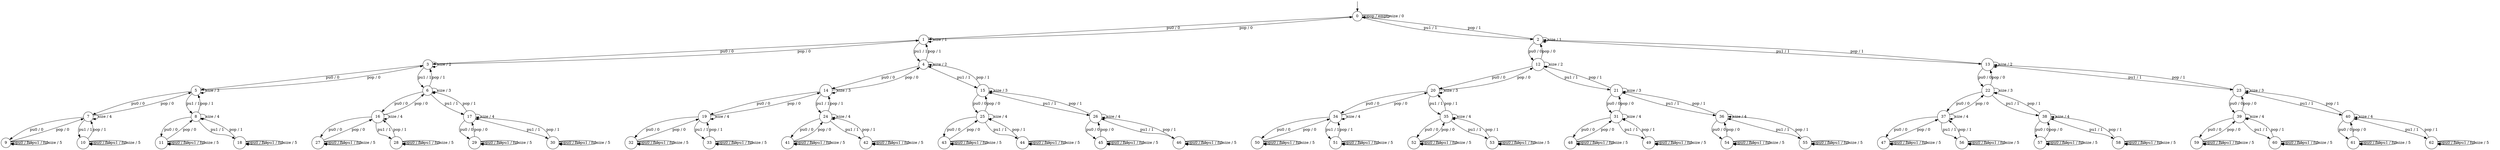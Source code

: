 digraph g {

	s0 [shape="circle" label="0"];
	s1 [shape="circle" label="1"];
	s2 [shape="circle" label="2"];
	s3 [shape="circle" label="3"];
	s4 [shape="circle" label="4"];
	s5 [shape="circle" label="5"];
	s6 [shape="circle" label="6"];
	s7 [shape="circle" label="7"];
	s8 [shape="circle" label="8"];
	s9 [shape="circle" label="9"];
	s10 [shape="circle" label="10"];
	s11 [shape="circle" label="11"];
	s12 [shape="circle" label="12"];
	s13 [shape="circle" label="13"];
	s14 [shape="circle" label="14"];
	s15 [shape="circle" label="15"];
	s16 [shape="circle" label="16"];
	s17 [shape="circle" label="17"];
	s18 [shape="circle" label="18"];
	s19 [shape="circle" label="19"];
	s20 [shape="circle" label="20"];
	s21 [shape="circle" label="21"];
	s22 [shape="circle" label="22"];
	s23 [shape="circle" label="23"];
	s24 [shape="circle" label="24"];
	s25 [shape="circle" label="25"];
	s26 [shape="circle" label="26"];
	s27 [shape="circle" label="27"];
	s28 [shape="circle" label="28"];
	s29 [shape="circle" label="29"];
	s30 [shape="circle" label="30"];
	s31 [shape="circle" label="31"];
	s32 [shape="circle" label="32"];
	s33 [shape="circle" label="33"];
	s34 [shape="circle" label="34"];
	s35 [shape="circle" label="35"];
	s36 [shape="circle" label="36"];
	s37 [shape="circle" label="37"];
	s38 [shape="circle" label="38"];
	s39 [shape="circle" label="39"];
	s40 [shape="circle" label="40"];
	s41 [shape="circle" label="41"];
	s42 [shape="circle" label="42"];
	s43 [shape="circle" label="43"];
	s44 [shape="circle" label="44"];
	s45 [shape="circle" label="45"];
	s46 [shape="circle" label="46"];
	s47 [shape="circle" label="47"];
	s48 [shape="circle" label="48"];
	s49 [shape="circle" label="49"];
	s50 [shape="circle" label="50"];
	s51 [shape="circle" label="51"];
	s52 [shape="circle" label="52"];
	s53 [shape="circle" label="53"];
	s54 [shape="circle" label="54"];
	s55 [shape="circle" label="55"];
	s56 [shape="circle" label="56"];
	s57 [shape="circle" label="57"];
	s58 [shape="circle" label="58"];
	s59 [shape="circle" label="59"];
	s60 [shape="circle" label="60"];
	s61 [shape="circle" label="61"];
	s62 [shape="circle" label="62"];
	s0 -> s1 [label="pu0 / 0"];
	s0 -> s2 [label="pu1 / 1"];
	s0 -> s0 [label="pop / empty"];
	s0 -> s0 [label="size / 0"];
	s1 -> s3 [label="pu0 / 0"];
	s1 -> s4 [label="pu1 / 1"];
	s1 -> s0 [label="pop / 0"];
	s1 -> s1 [label="size / 1"];
	s2 -> s12 [label="pu0 / 0"];
	s2 -> s13 [label="pu1 / 1"];
	s2 -> s0 [label="pop / 1"];
	s2 -> s2 [label="size / 1"];
	s3 -> s5 [label="pu0 / 0"];
	s3 -> s6 [label="pu1 / 1"];
	s3 -> s1 [label="pop / 0"];
	s3 -> s3 [label="size / 2"];
	s4 -> s14 [label="pu0 / 0"];
	s4 -> s15 [label="pu1 / 1"];
	s4 -> s1 [label="pop / 1"];
	s4 -> s4 [label="size / 2"];
	s5 -> s7 [label="pu0 / 0"];
	s5 -> s8 [label="pu1 / 1"];
	s5 -> s3 [label="pop / 0"];
	s5 -> s5 [label="size / 3"];
	s6 -> s16 [label="pu0 / 0"];
	s6 -> s17 [label="pu1 / 1"];
	s6 -> s3 [label="pop / 1"];
	s6 -> s6 [label="size / 3"];
	s7 -> s9 [label="pu0 / 0"];
	s7 -> s10 [label="pu1 / 1"];
	s7 -> s5 [label="pop / 0"];
	s7 -> s7 [label="size / 4"];
	s8 -> s11 [label="pu0 / 0"];
	s8 -> s18 [label="pu1 / 1"];
	s8 -> s5 [label="pop / 1"];
	s8 -> s8 [label="size / 4"];
	s9 -> s9 [label="pu0 / ful"];
	s9 -> s9 [label="pu1 / ful"];
	s9 -> s7 [label="pop / 0"];
	s9 -> s9 [label="size / 5"];
	s10 -> s10 [label="pu0 / ful"];
	s10 -> s10 [label="pu1 / ful"];
	s10 -> s7 [label="pop / 1"];
	s10 -> s10 [label="size / 5"];
	s11 -> s11 [label="pu0 / ful"];
	s11 -> s11 [label="pu1 / ful"];
	s11 -> s8 [label="pop / 0"];
	s11 -> s11 [label="size / 5"];
	s12 -> s20 [label="pu0 / 0"];
	s12 -> s21 [label="pu1 / 1"];
	s12 -> s2 [label="pop / 0"];
	s12 -> s12 [label="size / 2"];
	s13 -> s22 [label="pu0 / 0"];
	s13 -> s23 [label="pu1 / 1"];
	s13 -> s2 [label="pop / 1"];
	s13 -> s13 [label="size / 2"];
	s14 -> s19 [label="pu0 / 0"];
	s14 -> s24 [label="pu1 / 1"];
	s14 -> s4 [label="pop / 0"];
	s14 -> s14 [label="size / 3"];
	s15 -> s25 [label="pu0 / 0"];
	s15 -> s26 [label="pu1 / 1"];
	s15 -> s4 [label="pop / 1"];
	s15 -> s15 [label="size / 3"];
	s16 -> s27 [label="pu0 / 0"];
	s16 -> s28 [label="pu1 / 1"];
	s16 -> s6 [label="pop / 0"];
	s16 -> s16 [label="size / 4"];
	s17 -> s29 [label="pu0 / 0"];
	s17 -> s30 [label="pu1 / 1"];
	s17 -> s6 [label="pop / 1"];
	s17 -> s17 [label="size / 4"];
	s18 -> s18 [label="pu0 / ful"];
	s18 -> s18 [label="pu1 / ful"];
	s18 -> s8 [label="pop / 1"];
	s18 -> s18 [label="size / 5"];
	s19 -> s32 [label="pu0 / 0"];
	s19 -> s33 [label="pu1 / 1"];
	s19 -> s14 [label="pop / 0"];
	s19 -> s19 [label="size / 4"];
	s20 -> s34 [label="pu0 / 0"];
	s20 -> s35 [label="pu1 / 1"];
	s20 -> s12 [label="pop / 0"];
	s20 -> s20 [label="size / 3"];
	s21 -> s31 [label="pu0 / 0"];
	s21 -> s36 [label="pu1 / 1"];
	s21 -> s12 [label="pop / 1"];
	s21 -> s21 [label="size / 3"];
	s22 -> s37 [label="pu0 / 0"];
	s22 -> s38 [label="pu1 / 1"];
	s22 -> s13 [label="pop / 0"];
	s22 -> s22 [label="size / 3"];
	s23 -> s39 [label="pu0 / 0"];
	s23 -> s40 [label="pu1 / 1"];
	s23 -> s13 [label="pop / 1"];
	s23 -> s23 [label="size / 3"];
	s24 -> s41 [label="pu0 / 0"];
	s24 -> s42 [label="pu1 / 1"];
	s24 -> s14 [label="pop / 1"];
	s24 -> s24 [label="size / 4"];
	s25 -> s43 [label="pu0 / 0"];
	s25 -> s44 [label="pu1 / 1"];
	s25 -> s15 [label="pop / 0"];
	s25 -> s25 [label="size / 4"];
	s26 -> s45 [label="pu0 / 0"];
	s26 -> s46 [label="pu1 / 1"];
	s26 -> s15 [label="pop / 1"];
	s26 -> s26 [label="size / 4"];
	s27 -> s27 [label="pu0 / ful"];
	s27 -> s27 [label="pu1 / ful"];
	s27 -> s16 [label="pop / 0"];
	s27 -> s27 [label="size / 5"];
	s28 -> s28 [label="pu0 / ful"];
	s28 -> s28 [label="pu1 / ful"];
	s28 -> s16 [label="pop / 1"];
	s28 -> s28 [label="size / 5"];
	s29 -> s29 [label="pu0 / ful"];
	s29 -> s29 [label="pu1 / ful"];
	s29 -> s17 [label="pop / 0"];
	s29 -> s29 [label="size / 5"];
	s30 -> s30 [label="pu0 / ful"];
	s30 -> s30 [label="pu1 / ful"];
	s30 -> s17 [label="pop / 1"];
	s30 -> s30 [label="size / 5"];
	s31 -> s48 [label="pu0 / 0"];
	s31 -> s49 [label="pu1 / 1"];
	s31 -> s21 [label="pop / 0"];
	s31 -> s31 [label="size / 4"];
	s32 -> s32 [label="pu0 / ful"];
	s32 -> s32 [label="pu1 / ful"];
	s32 -> s19 [label="pop / 0"];
	s32 -> s32 [label="size / 5"];
	s33 -> s33 [label="pu0 / ful"];
	s33 -> s33 [label="pu1 / ful"];
	s33 -> s19 [label="pop / 1"];
	s33 -> s33 [label="size / 5"];
	s34 -> s50 [label="pu0 / 0"];
	s34 -> s51 [label="pu1 / 1"];
	s34 -> s20 [label="pop / 0"];
	s34 -> s34 [label="size / 4"];
	s35 -> s52 [label="pu0 / 0"];
	s35 -> s53 [label="pu1 / 1"];
	s35 -> s20 [label="pop / 1"];
	s35 -> s35 [label="size / 4"];
	s36 -> s54 [label="pu0 / 0"];
	s36 -> s55 [label="pu1 / 1"];
	s36 -> s21 [label="pop / 1"];
	s36 -> s36 [label="size / 4"];
	s37 -> s47 [label="pu0 / 0"];
	s37 -> s56 [label="pu1 / 1"];
	s37 -> s22 [label="pop / 0"];
	s37 -> s37 [label="size / 4"];
	s38 -> s57 [label="pu0 / 0"];
	s38 -> s58 [label="pu1 / 1"];
	s38 -> s22 [label="pop / 1"];
	s38 -> s38 [label="size / 4"];
	s39 -> s59 [label="pu0 / 0"];
	s39 -> s60 [label="pu1 / 1"];
	s39 -> s23 [label="pop / 0"];
	s39 -> s39 [label="size / 4"];
	s40 -> s61 [label="pu0 / 0"];
	s40 -> s62 [label="pu1 / 1"];
	s40 -> s23 [label="pop / 1"];
	s40 -> s40 [label="size / 4"];
	s41 -> s41 [label="pu0 / ful"];
	s41 -> s41 [label="pu1 / ful"];
	s41 -> s24 [label="pop / 0"];
	s41 -> s41 [label="size / 5"];
	s42 -> s42 [label="pu0 / ful"];
	s42 -> s42 [label="pu1 / ful"];
	s42 -> s24 [label="pop / 1"];
	s42 -> s42 [label="size / 5"];
	s43 -> s43 [label="pu0 / ful"];
	s43 -> s43 [label="pu1 / ful"];
	s43 -> s25 [label="pop / 0"];
	s43 -> s43 [label="size / 5"];
	s44 -> s44 [label="pu0 / ful"];
	s44 -> s44 [label="pu1 / ful"];
	s44 -> s25 [label="pop / 1"];
	s44 -> s44 [label="size / 5"];
	s45 -> s45 [label="pu0 / ful"];
	s45 -> s45 [label="pu1 / ful"];
	s45 -> s26 [label="pop / 0"];
	s45 -> s45 [label="size / 5"];
	s46 -> s46 [label="pu0 / ful"];
	s46 -> s46 [label="pu1 / ful"];
	s46 -> s26 [label="pop / 1"];
	s46 -> s46 [label="size / 5"];
	s47 -> s47 [label="pu0 / ful"];
	s47 -> s47 [label="pu1 / ful"];
	s47 -> s37 [label="pop / 0"];
	s47 -> s47 [label="size / 5"];
	s48 -> s48 [label="pu0 / ful"];
	s48 -> s48 [label="pu1 / ful"];
	s48 -> s31 [label="pop / 0"];
	s48 -> s48 [label="size / 5"];
	s49 -> s49 [label="pu0 / ful"];
	s49 -> s49 [label="pu1 / ful"];
	s49 -> s31 [label="pop / 1"];
	s49 -> s49 [label="size / 5"];
	s50 -> s50 [label="pu0 / ful"];
	s50 -> s50 [label="pu1 / ful"];
	s50 -> s34 [label="pop / 0"];
	s50 -> s50 [label="size / 5"];
	s51 -> s51 [label="pu0 / ful"];
	s51 -> s51 [label="pu1 / ful"];
	s51 -> s34 [label="pop / 1"];
	s51 -> s51 [label="size / 5"];
	s52 -> s52 [label="pu0 / ful"];
	s52 -> s52 [label="pu1 / ful"];
	s52 -> s35 [label="pop / 0"];
	s52 -> s52 [label="size / 5"];
	s53 -> s53 [label="pu0 / ful"];
	s53 -> s53 [label="pu1 / ful"];
	s53 -> s35 [label="pop / 1"];
	s53 -> s53 [label="size / 5"];
	s54 -> s54 [label="pu0 / ful"];
	s54 -> s54 [label="pu1 / ful"];
	s54 -> s36 [label="pop / 0"];
	s54 -> s54 [label="size / 5"];
	s55 -> s55 [label="pu0 / ful"];
	s55 -> s55 [label="pu1 / ful"];
	s55 -> s36 [label="pop / 1"];
	s55 -> s55 [label="size / 5"];
	s56 -> s56 [label="pu0 / ful"];
	s56 -> s56 [label="pu1 / ful"];
	s56 -> s37 [label="pop / 1"];
	s56 -> s56 [label="size / 5"];
	s57 -> s57 [label="pu0 / ful"];
	s57 -> s57 [label="pu1 / ful"];
	s57 -> s38 [label="pop / 0"];
	s57 -> s57 [label="size / 5"];
	s58 -> s58 [label="pu0 / ful"];
	s58 -> s58 [label="pu1 / ful"];
	s58 -> s38 [label="pop / 1"];
	s58 -> s58 [label="size / 5"];
	s59 -> s59 [label="pu0 / ful"];
	s59 -> s59 [label="pu1 / ful"];
	s59 -> s39 [label="pop / 0"];
	s59 -> s59 [label="size / 5"];
	s60 -> s60 [label="pu0 / ful"];
	s60 -> s60 [label="pu1 / ful"];
	s60 -> s39 [label="pop / 1"];
	s60 -> s60 [label="size / 5"];
	s61 -> s61 [label="pu0 / ful"];
	s61 -> s61 [label="pu1 / ful"];
	s61 -> s40 [label="pop / 0"];
	s61 -> s61 [label="size / 5"];
	s62 -> s62 [label="pu0 / ful"];
	s62 -> s62 [label="pu1 / ful"];
	s62 -> s40 [label="pop / 1"];
	s62 -> s62 [label="size / 5"];

__start0 [label="" shape="none" width="0" height="0"];
__start0 -> s0;

}
